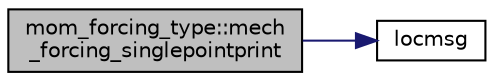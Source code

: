 digraph "mom_forcing_type::mech_forcing_singlepointprint"
{
 // INTERACTIVE_SVG=YES
 // LATEX_PDF_SIZE
  edge [fontname="Helvetica",fontsize="10",labelfontname="Helvetica",labelfontsize="10"];
  node [fontname="Helvetica",fontsize="10",shape=record];
  rankdir="LR";
  Node1 [label="mom_forcing_type::mech\l_forcing_singlepointprint",height=0.2,width=0.4,color="black", fillcolor="grey75", style="filled", fontcolor="black",tooltip="Write out values of the mechanical forcing arrays at the i,j location. This is a debugging tool."];
  Node1 -> Node2 [color="midnightblue",fontsize="10",style="solid",fontname="Helvetica"];
  Node2 [label="locmsg",height=0.2,width=0.4,color="black", fillcolor="white", style="filled",URL="$MOM__forcing__type_8F90.html#a44866f115b527c8a90369632eb0b6eda",tooltip="Format and write a message depending on associated state of array."];
}
